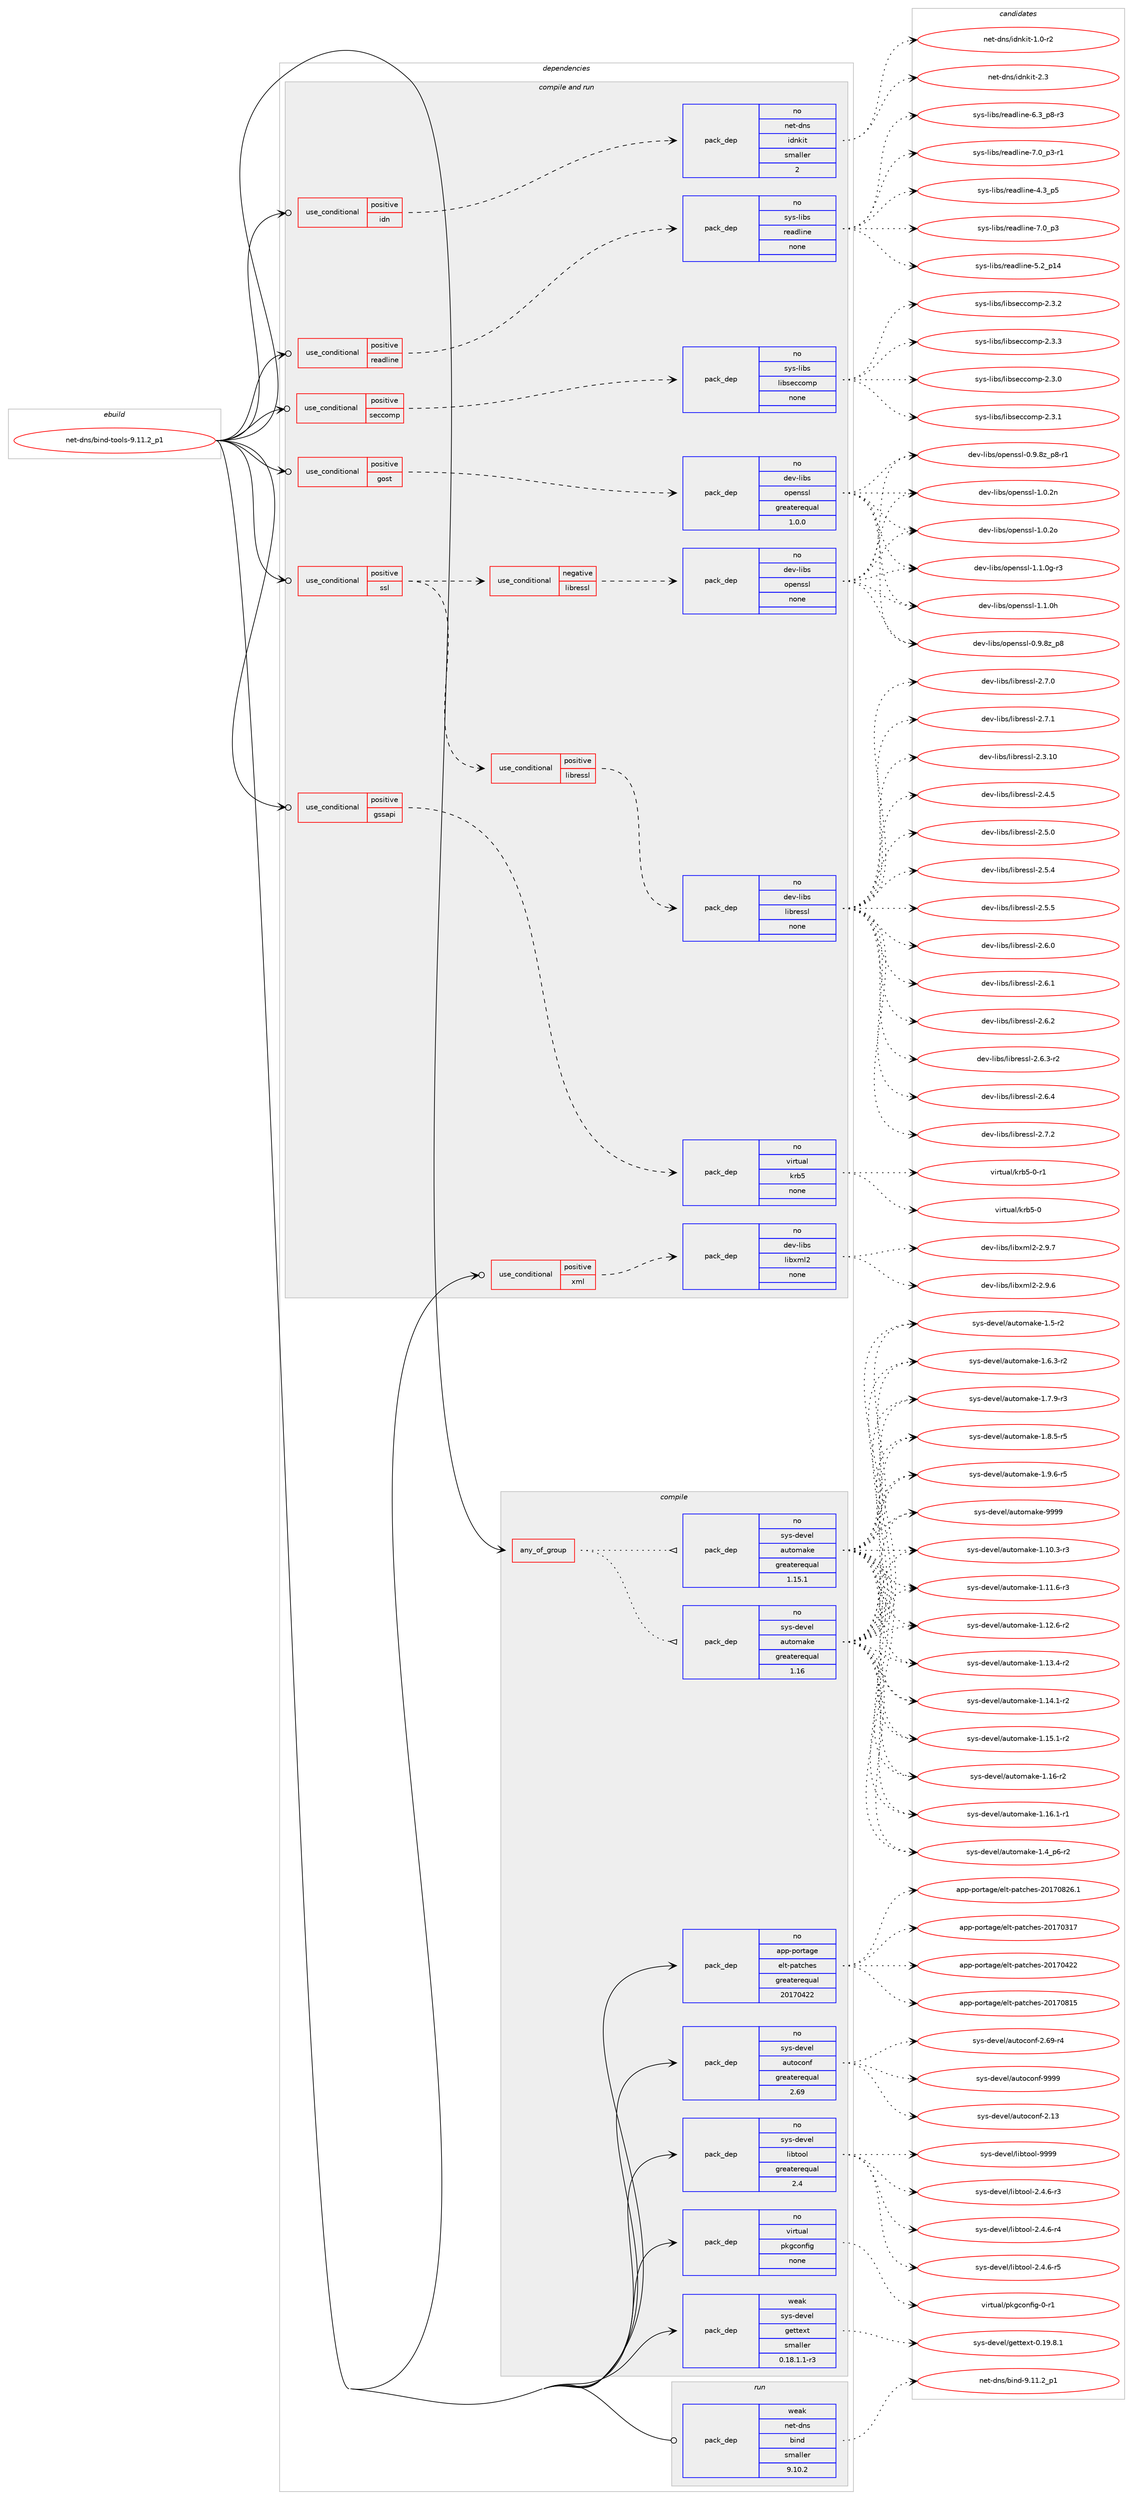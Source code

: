digraph prolog {

# *************
# Graph options
# *************

newrank=true;
concentrate=true;
compound=true;
graph [rankdir=LR,fontname=Helvetica,fontsize=10,ranksep=1.5];#, ranksep=2.5, nodesep=0.2];
edge  [arrowhead=vee];
node  [fontname=Helvetica,fontsize=10];

# **********
# The ebuild
# **********

subgraph cluster_leftcol {
color=gray;
rank=same;
label=<<i>ebuild</i>>;
id [label="net-dns/bind-tools-9.11.2_p1", color=red, width=4, href="../net-dns/bind-tools-9.11.2_p1.svg"];
}

# ****************
# The dependencies
# ****************

subgraph cluster_midcol {
color=gray;
label=<<i>dependencies</i>>;
subgraph cluster_compile {
fillcolor="#eeeeee";
style=filled;
label=<<i>compile</i>>;
subgraph any5 {
dependency294 [label=<<TABLE BORDER="0" CELLBORDER="1" CELLSPACING="0" CELLPADDING="4"><TR><TD CELLPADDING="10">any_of_group</TD></TR></TABLE>>, shape=none, color=red];subgraph pack213 {
dependency295 [label=<<TABLE BORDER="0" CELLBORDER="1" CELLSPACING="0" CELLPADDING="4" WIDTH="220"><TR><TD ROWSPAN="6" CELLPADDING="30">pack_dep</TD></TR><TR><TD WIDTH="110">no</TD></TR><TR><TD>sys-devel</TD></TR><TR><TD>automake</TD></TR><TR><TD>greaterequal</TD></TR><TR><TD>1.16</TD></TR></TABLE>>, shape=none, color=blue];
}
dependency294:e -> dependency295:w [weight=20,style="dotted",arrowhead="oinv"];
subgraph pack214 {
dependency296 [label=<<TABLE BORDER="0" CELLBORDER="1" CELLSPACING="0" CELLPADDING="4" WIDTH="220"><TR><TD ROWSPAN="6" CELLPADDING="30">pack_dep</TD></TR><TR><TD WIDTH="110">no</TD></TR><TR><TD>sys-devel</TD></TR><TR><TD>automake</TD></TR><TR><TD>greaterequal</TD></TR><TR><TD>1.15.1</TD></TR></TABLE>>, shape=none, color=blue];
}
dependency294:e -> dependency296:w [weight=20,style="dotted",arrowhead="oinv"];
}
id:e -> dependency294:w [weight=20,style="solid",arrowhead="vee"];
subgraph pack215 {
dependency297 [label=<<TABLE BORDER="0" CELLBORDER="1" CELLSPACING="0" CELLPADDING="4" WIDTH="220"><TR><TD ROWSPAN="6" CELLPADDING="30">pack_dep</TD></TR><TR><TD WIDTH="110">no</TD></TR><TR><TD>app-portage</TD></TR><TR><TD>elt-patches</TD></TR><TR><TD>greaterequal</TD></TR><TR><TD>20170422</TD></TR></TABLE>>, shape=none, color=blue];
}
id:e -> dependency297:w [weight=20,style="solid",arrowhead="vee"];
subgraph pack216 {
dependency298 [label=<<TABLE BORDER="0" CELLBORDER="1" CELLSPACING="0" CELLPADDING="4" WIDTH="220"><TR><TD ROWSPAN="6" CELLPADDING="30">pack_dep</TD></TR><TR><TD WIDTH="110">no</TD></TR><TR><TD>sys-devel</TD></TR><TR><TD>autoconf</TD></TR><TR><TD>greaterequal</TD></TR><TR><TD>2.69</TD></TR></TABLE>>, shape=none, color=blue];
}
id:e -> dependency298:w [weight=20,style="solid",arrowhead="vee"];
subgraph pack217 {
dependency299 [label=<<TABLE BORDER="0" CELLBORDER="1" CELLSPACING="0" CELLPADDING="4" WIDTH="220"><TR><TD ROWSPAN="6" CELLPADDING="30">pack_dep</TD></TR><TR><TD WIDTH="110">no</TD></TR><TR><TD>sys-devel</TD></TR><TR><TD>libtool</TD></TR><TR><TD>greaterequal</TD></TR><TR><TD>2.4</TD></TR></TABLE>>, shape=none, color=blue];
}
id:e -> dependency299:w [weight=20,style="solid",arrowhead="vee"];
subgraph pack218 {
dependency300 [label=<<TABLE BORDER="0" CELLBORDER="1" CELLSPACING="0" CELLPADDING="4" WIDTH="220"><TR><TD ROWSPAN="6" CELLPADDING="30">pack_dep</TD></TR><TR><TD WIDTH="110">no</TD></TR><TR><TD>virtual</TD></TR><TR><TD>pkgconfig</TD></TR><TR><TD>none</TD></TR><TR><TD></TD></TR></TABLE>>, shape=none, color=blue];
}
id:e -> dependency300:w [weight=20,style="solid",arrowhead="vee"];
subgraph pack219 {
dependency301 [label=<<TABLE BORDER="0" CELLBORDER="1" CELLSPACING="0" CELLPADDING="4" WIDTH="220"><TR><TD ROWSPAN="6" CELLPADDING="30">pack_dep</TD></TR><TR><TD WIDTH="110">weak</TD></TR><TR><TD>sys-devel</TD></TR><TR><TD>gettext</TD></TR><TR><TD>smaller</TD></TR><TR><TD>0.18.1.1-r3</TD></TR></TABLE>>, shape=none, color=blue];
}
id:e -> dependency301:w [weight=20,style="solid",arrowhead="vee"];
}
subgraph cluster_compileandrun {
fillcolor="#eeeeee";
style=filled;
label=<<i>compile and run</i>>;
subgraph cond78 {
dependency302 [label=<<TABLE BORDER="0" CELLBORDER="1" CELLSPACING="0" CELLPADDING="4"><TR><TD ROWSPAN="3" CELLPADDING="10">use_conditional</TD></TR><TR><TD>positive</TD></TR><TR><TD>gost</TD></TR></TABLE>>, shape=none, color=red];
subgraph pack220 {
dependency303 [label=<<TABLE BORDER="0" CELLBORDER="1" CELLSPACING="0" CELLPADDING="4" WIDTH="220"><TR><TD ROWSPAN="6" CELLPADDING="30">pack_dep</TD></TR><TR><TD WIDTH="110">no</TD></TR><TR><TD>dev-libs</TD></TR><TR><TD>openssl</TD></TR><TR><TD>greaterequal</TD></TR><TR><TD>1.0.0</TD></TR></TABLE>>, shape=none, color=blue];
}
dependency302:e -> dependency303:w [weight=20,style="dashed",arrowhead="vee"];
}
id:e -> dependency302:w [weight=20,style="solid",arrowhead="odotvee"];
subgraph cond79 {
dependency304 [label=<<TABLE BORDER="0" CELLBORDER="1" CELLSPACING="0" CELLPADDING="4"><TR><TD ROWSPAN="3" CELLPADDING="10">use_conditional</TD></TR><TR><TD>positive</TD></TR><TR><TD>gssapi</TD></TR></TABLE>>, shape=none, color=red];
subgraph pack221 {
dependency305 [label=<<TABLE BORDER="0" CELLBORDER="1" CELLSPACING="0" CELLPADDING="4" WIDTH="220"><TR><TD ROWSPAN="6" CELLPADDING="30">pack_dep</TD></TR><TR><TD WIDTH="110">no</TD></TR><TR><TD>virtual</TD></TR><TR><TD>krb5</TD></TR><TR><TD>none</TD></TR><TR><TD></TD></TR></TABLE>>, shape=none, color=blue];
}
dependency304:e -> dependency305:w [weight=20,style="dashed",arrowhead="vee"];
}
id:e -> dependency304:w [weight=20,style="solid",arrowhead="odotvee"];
subgraph cond80 {
dependency306 [label=<<TABLE BORDER="0" CELLBORDER="1" CELLSPACING="0" CELLPADDING="4"><TR><TD ROWSPAN="3" CELLPADDING="10">use_conditional</TD></TR><TR><TD>positive</TD></TR><TR><TD>idn</TD></TR></TABLE>>, shape=none, color=red];
subgraph pack222 {
dependency307 [label=<<TABLE BORDER="0" CELLBORDER="1" CELLSPACING="0" CELLPADDING="4" WIDTH="220"><TR><TD ROWSPAN="6" CELLPADDING="30">pack_dep</TD></TR><TR><TD WIDTH="110">no</TD></TR><TR><TD>net-dns</TD></TR><TR><TD>idnkit</TD></TR><TR><TD>smaller</TD></TR><TR><TD>2</TD></TR></TABLE>>, shape=none, color=blue];
}
dependency306:e -> dependency307:w [weight=20,style="dashed",arrowhead="vee"];
}
id:e -> dependency306:w [weight=20,style="solid",arrowhead="odotvee"];
subgraph cond81 {
dependency308 [label=<<TABLE BORDER="0" CELLBORDER="1" CELLSPACING="0" CELLPADDING="4"><TR><TD ROWSPAN="3" CELLPADDING="10">use_conditional</TD></TR><TR><TD>positive</TD></TR><TR><TD>readline</TD></TR></TABLE>>, shape=none, color=red];
subgraph pack223 {
dependency309 [label=<<TABLE BORDER="0" CELLBORDER="1" CELLSPACING="0" CELLPADDING="4" WIDTH="220"><TR><TD ROWSPAN="6" CELLPADDING="30">pack_dep</TD></TR><TR><TD WIDTH="110">no</TD></TR><TR><TD>sys-libs</TD></TR><TR><TD>readline</TD></TR><TR><TD>none</TD></TR><TR><TD></TD></TR></TABLE>>, shape=none, color=blue];
}
dependency308:e -> dependency309:w [weight=20,style="dashed",arrowhead="vee"];
}
id:e -> dependency308:w [weight=20,style="solid",arrowhead="odotvee"];
subgraph cond82 {
dependency310 [label=<<TABLE BORDER="0" CELLBORDER="1" CELLSPACING="0" CELLPADDING="4"><TR><TD ROWSPAN="3" CELLPADDING="10">use_conditional</TD></TR><TR><TD>positive</TD></TR><TR><TD>seccomp</TD></TR></TABLE>>, shape=none, color=red];
subgraph pack224 {
dependency311 [label=<<TABLE BORDER="0" CELLBORDER="1" CELLSPACING="0" CELLPADDING="4" WIDTH="220"><TR><TD ROWSPAN="6" CELLPADDING="30">pack_dep</TD></TR><TR><TD WIDTH="110">no</TD></TR><TR><TD>sys-libs</TD></TR><TR><TD>libseccomp</TD></TR><TR><TD>none</TD></TR><TR><TD></TD></TR></TABLE>>, shape=none, color=blue];
}
dependency310:e -> dependency311:w [weight=20,style="dashed",arrowhead="vee"];
}
id:e -> dependency310:w [weight=20,style="solid",arrowhead="odotvee"];
subgraph cond83 {
dependency312 [label=<<TABLE BORDER="0" CELLBORDER="1" CELLSPACING="0" CELLPADDING="4"><TR><TD ROWSPAN="3" CELLPADDING="10">use_conditional</TD></TR><TR><TD>positive</TD></TR><TR><TD>ssl</TD></TR></TABLE>>, shape=none, color=red];
subgraph cond84 {
dependency313 [label=<<TABLE BORDER="0" CELLBORDER="1" CELLSPACING="0" CELLPADDING="4"><TR><TD ROWSPAN="3" CELLPADDING="10">use_conditional</TD></TR><TR><TD>negative</TD></TR><TR><TD>libressl</TD></TR></TABLE>>, shape=none, color=red];
subgraph pack225 {
dependency314 [label=<<TABLE BORDER="0" CELLBORDER="1" CELLSPACING="0" CELLPADDING="4" WIDTH="220"><TR><TD ROWSPAN="6" CELLPADDING="30">pack_dep</TD></TR><TR><TD WIDTH="110">no</TD></TR><TR><TD>dev-libs</TD></TR><TR><TD>openssl</TD></TR><TR><TD>none</TD></TR><TR><TD></TD></TR></TABLE>>, shape=none, color=blue];
}
dependency313:e -> dependency314:w [weight=20,style="dashed",arrowhead="vee"];
}
dependency312:e -> dependency313:w [weight=20,style="dashed",arrowhead="vee"];
subgraph cond85 {
dependency315 [label=<<TABLE BORDER="0" CELLBORDER="1" CELLSPACING="0" CELLPADDING="4"><TR><TD ROWSPAN="3" CELLPADDING="10">use_conditional</TD></TR><TR><TD>positive</TD></TR><TR><TD>libressl</TD></TR></TABLE>>, shape=none, color=red];
subgraph pack226 {
dependency316 [label=<<TABLE BORDER="0" CELLBORDER="1" CELLSPACING="0" CELLPADDING="4" WIDTH="220"><TR><TD ROWSPAN="6" CELLPADDING="30">pack_dep</TD></TR><TR><TD WIDTH="110">no</TD></TR><TR><TD>dev-libs</TD></TR><TR><TD>libressl</TD></TR><TR><TD>none</TD></TR><TR><TD></TD></TR></TABLE>>, shape=none, color=blue];
}
dependency315:e -> dependency316:w [weight=20,style="dashed",arrowhead="vee"];
}
dependency312:e -> dependency315:w [weight=20,style="dashed",arrowhead="vee"];
}
id:e -> dependency312:w [weight=20,style="solid",arrowhead="odotvee"];
subgraph cond86 {
dependency317 [label=<<TABLE BORDER="0" CELLBORDER="1" CELLSPACING="0" CELLPADDING="4"><TR><TD ROWSPAN="3" CELLPADDING="10">use_conditional</TD></TR><TR><TD>positive</TD></TR><TR><TD>xml</TD></TR></TABLE>>, shape=none, color=red];
subgraph pack227 {
dependency318 [label=<<TABLE BORDER="0" CELLBORDER="1" CELLSPACING="0" CELLPADDING="4" WIDTH="220"><TR><TD ROWSPAN="6" CELLPADDING="30">pack_dep</TD></TR><TR><TD WIDTH="110">no</TD></TR><TR><TD>dev-libs</TD></TR><TR><TD>libxml2</TD></TR><TR><TD>none</TD></TR><TR><TD></TD></TR></TABLE>>, shape=none, color=blue];
}
dependency317:e -> dependency318:w [weight=20,style="dashed",arrowhead="vee"];
}
id:e -> dependency317:w [weight=20,style="solid",arrowhead="odotvee"];
}
subgraph cluster_run {
fillcolor="#eeeeee";
style=filled;
label=<<i>run</i>>;
subgraph pack228 {
dependency319 [label=<<TABLE BORDER="0" CELLBORDER="1" CELLSPACING="0" CELLPADDING="4" WIDTH="220"><TR><TD ROWSPAN="6" CELLPADDING="30">pack_dep</TD></TR><TR><TD WIDTH="110">weak</TD></TR><TR><TD>net-dns</TD></TR><TR><TD>bind</TD></TR><TR><TD>smaller</TD></TR><TR><TD>9.10.2</TD></TR></TABLE>>, shape=none, color=blue];
}
id:e -> dependency319:w [weight=20,style="solid",arrowhead="odot"];
}
}

# **************
# The candidates
# **************

subgraph cluster_choices {
rank=same;
color=gray;
label=<<i>candidates</i>>;

subgraph choice213 {
color=black;
nodesep=1;
choice11512111545100101118101108479711711611110997107101454946494846514511451 [label="sys-devel/automake-1.10.3-r3", color=red, width=4,href="../sys-devel/automake-1.10.3-r3.svg"];
choice11512111545100101118101108479711711611110997107101454946494946544511451 [label="sys-devel/automake-1.11.6-r3", color=red, width=4,href="../sys-devel/automake-1.11.6-r3.svg"];
choice11512111545100101118101108479711711611110997107101454946495046544511450 [label="sys-devel/automake-1.12.6-r2", color=red, width=4,href="../sys-devel/automake-1.12.6-r2.svg"];
choice11512111545100101118101108479711711611110997107101454946495146524511450 [label="sys-devel/automake-1.13.4-r2", color=red, width=4,href="../sys-devel/automake-1.13.4-r2.svg"];
choice11512111545100101118101108479711711611110997107101454946495246494511450 [label="sys-devel/automake-1.14.1-r2", color=red, width=4,href="../sys-devel/automake-1.14.1-r2.svg"];
choice11512111545100101118101108479711711611110997107101454946495346494511450 [label="sys-devel/automake-1.15.1-r2", color=red, width=4,href="../sys-devel/automake-1.15.1-r2.svg"];
choice1151211154510010111810110847971171161111099710710145494649544511450 [label="sys-devel/automake-1.16-r2", color=red, width=4,href="../sys-devel/automake-1.16-r2.svg"];
choice11512111545100101118101108479711711611110997107101454946495446494511449 [label="sys-devel/automake-1.16.1-r1", color=red, width=4,href="../sys-devel/automake-1.16.1-r1.svg"];
choice115121115451001011181011084797117116111109971071014549465295112544511450 [label="sys-devel/automake-1.4_p6-r2", color=red, width=4,href="../sys-devel/automake-1.4_p6-r2.svg"];
choice11512111545100101118101108479711711611110997107101454946534511450 [label="sys-devel/automake-1.5-r2", color=red, width=4,href="../sys-devel/automake-1.5-r2.svg"];
choice115121115451001011181011084797117116111109971071014549465446514511450 [label="sys-devel/automake-1.6.3-r2", color=red, width=4,href="../sys-devel/automake-1.6.3-r2.svg"];
choice115121115451001011181011084797117116111109971071014549465546574511451 [label="sys-devel/automake-1.7.9-r3", color=red, width=4,href="../sys-devel/automake-1.7.9-r3.svg"];
choice115121115451001011181011084797117116111109971071014549465646534511453 [label="sys-devel/automake-1.8.5-r5", color=red, width=4,href="../sys-devel/automake-1.8.5-r5.svg"];
choice115121115451001011181011084797117116111109971071014549465746544511453 [label="sys-devel/automake-1.9.6-r5", color=red, width=4,href="../sys-devel/automake-1.9.6-r5.svg"];
choice115121115451001011181011084797117116111109971071014557575757 [label="sys-devel/automake-9999", color=red, width=4,href="../sys-devel/automake-9999.svg"];
dependency295:e -> choice11512111545100101118101108479711711611110997107101454946494846514511451:w [style=dotted,weight="100"];
dependency295:e -> choice11512111545100101118101108479711711611110997107101454946494946544511451:w [style=dotted,weight="100"];
dependency295:e -> choice11512111545100101118101108479711711611110997107101454946495046544511450:w [style=dotted,weight="100"];
dependency295:e -> choice11512111545100101118101108479711711611110997107101454946495146524511450:w [style=dotted,weight="100"];
dependency295:e -> choice11512111545100101118101108479711711611110997107101454946495246494511450:w [style=dotted,weight="100"];
dependency295:e -> choice11512111545100101118101108479711711611110997107101454946495346494511450:w [style=dotted,weight="100"];
dependency295:e -> choice1151211154510010111810110847971171161111099710710145494649544511450:w [style=dotted,weight="100"];
dependency295:e -> choice11512111545100101118101108479711711611110997107101454946495446494511449:w [style=dotted,weight="100"];
dependency295:e -> choice115121115451001011181011084797117116111109971071014549465295112544511450:w [style=dotted,weight="100"];
dependency295:e -> choice11512111545100101118101108479711711611110997107101454946534511450:w [style=dotted,weight="100"];
dependency295:e -> choice115121115451001011181011084797117116111109971071014549465446514511450:w [style=dotted,weight="100"];
dependency295:e -> choice115121115451001011181011084797117116111109971071014549465546574511451:w [style=dotted,weight="100"];
dependency295:e -> choice115121115451001011181011084797117116111109971071014549465646534511453:w [style=dotted,weight="100"];
dependency295:e -> choice115121115451001011181011084797117116111109971071014549465746544511453:w [style=dotted,weight="100"];
dependency295:e -> choice115121115451001011181011084797117116111109971071014557575757:w [style=dotted,weight="100"];
}
subgraph choice214 {
color=black;
nodesep=1;
choice11512111545100101118101108479711711611110997107101454946494846514511451 [label="sys-devel/automake-1.10.3-r3", color=red, width=4,href="../sys-devel/automake-1.10.3-r3.svg"];
choice11512111545100101118101108479711711611110997107101454946494946544511451 [label="sys-devel/automake-1.11.6-r3", color=red, width=4,href="../sys-devel/automake-1.11.6-r3.svg"];
choice11512111545100101118101108479711711611110997107101454946495046544511450 [label="sys-devel/automake-1.12.6-r2", color=red, width=4,href="../sys-devel/automake-1.12.6-r2.svg"];
choice11512111545100101118101108479711711611110997107101454946495146524511450 [label="sys-devel/automake-1.13.4-r2", color=red, width=4,href="../sys-devel/automake-1.13.4-r2.svg"];
choice11512111545100101118101108479711711611110997107101454946495246494511450 [label="sys-devel/automake-1.14.1-r2", color=red, width=4,href="../sys-devel/automake-1.14.1-r2.svg"];
choice11512111545100101118101108479711711611110997107101454946495346494511450 [label="sys-devel/automake-1.15.1-r2", color=red, width=4,href="../sys-devel/automake-1.15.1-r2.svg"];
choice1151211154510010111810110847971171161111099710710145494649544511450 [label="sys-devel/automake-1.16-r2", color=red, width=4,href="../sys-devel/automake-1.16-r2.svg"];
choice11512111545100101118101108479711711611110997107101454946495446494511449 [label="sys-devel/automake-1.16.1-r1", color=red, width=4,href="../sys-devel/automake-1.16.1-r1.svg"];
choice115121115451001011181011084797117116111109971071014549465295112544511450 [label="sys-devel/automake-1.4_p6-r2", color=red, width=4,href="../sys-devel/automake-1.4_p6-r2.svg"];
choice11512111545100101118101108479711711611110997107101454946534511450 [label="sys-devel/automake-1.5-r2", color=red, width=4,href="../sys-devel/automake-1.5-r2.svg"];
choice115121115451001011181011084797117116111109971071014549465446514511450 [label="sys-devel/automake-1.6.3-r2", color=red, width=4,href="../sys-devel/automake-1.6.3-r2.svg"];
choice115121115451001011181011084797117116111109971071014549465546574511451 [label="sys-devel/automake-1.7.9-r3", color=red, width=4,href="../sys-devel/automake-1.7.9-r3.svg"];
choice115121115451001011181011084797117116111109971071014549465646534511453 [label="sys-devel/automake-1.8.5-r5", color=red, width=4,href="../sys-devel/automake-1.8.5-r5.svg"];
choice115121115451001011181011084797117116111109971071014549465746544511453 [label="sys-devel/automake-1.9.6-r5", color=red, width=4,href="../sys-devel/automake-1.9.6-r5.svg"];
choice115121115451001011181011084797117116111109971071014557575757 [label="sys-devel/automake-9999", color=red, width=4,href="../sys-devel/automake-9999.svg"];
dependency296:e -> choice11512111545100101118101108479711711611110997107101454946494846514511451:w [style=dotted,weight="100"];
dependency296:e -> choice11512111545100101118101108479711711611110997107101454946494946544511451:w [style=dotted,weight="100"];
dependency296:e -> choice11512111545100101118101108479711711611110997107101454946495046544511450:w [style=dotted,weight="100"];
dependency296:e -> choice11512111545100101118101108479711711611110997107101454946495146524511450:w [style=dotted,weight="100"];
dependency296:e -> choice11512111545100101118101108479711711611110997107101454946495246494511450:w [style=dotted,weight="100"];
dependency296:e -> choice11512111545100101118101108479711711611110997107101454946495346494511450:w [style=dotted,weight="100"];
dependency296:e -> choice1151211154510010111810110847971171161111099710710145494649544511450:w [style=dotted,weight="100"];
dependency296:e -> choice11512111545100101118101108479711711611110997107101454946495446494511449:w [style=dotted,weight="100"];
dependency296:e -> choice115121115451001011181011084797117116111109971071014549465295112544511450:w [style=dotted,weight="100"];
dependency296:e -> choice11512111545100101118101108479711711611110997107101454946534511450:w [style=dotted,weight="100"];
dependency296:e -> choice115121115451001011181011084797117116111109971071014549465446514511450:w [style=dotted,weight="100"];
dependency296:e -> choice115121115451001011181011084797117116111109971071014549465546574511451:w [style=dotted,weight="100"];
dependency296:e -> choice115121115451001011181011084797117116111109971071014549465646534511453:w [style=dotted,weight="100"];
dependency296:e -> choice115121115451001011181011084797117116111109971071014549465746544511453:w [style=dotted,weight="100"];
dependency296:e -> choice115121115451001011181011084797117116111109971071014557575757:w [style=dotted,weight="100"];
}
subgraph choice215 {
color=black;
nodesep=1;
choice97112112451121111141169710310147101108116451129711699104101115455048495548514955 [label="app-portage/elt-patches-20170317", color=red, width=4,href="../app-portage/elt-patches-20170317.svg"];
choice97112112451121111141169710310147101108116451129711699104101115455048495548525050 [label="app-portage/elt-patches-20170422", color=red, width=4,href="../app-portage/elt-patches-20170422.svg"];
choice97112112451121111141169710310147101108116451129711699104101115455048495548564953 [label="app-portage/elt-patches-20170815", color=red, width=4,href="../app-portage/elt-patches-20170815.svg"];
choice971121124511211111411697103101471011081164511297116991041011154550484955485650544649 [label="app-portage/elt-patches-20170826.1", color=red, width=4,href="../app-portage/elt-patches-20170826.1.svg"];
dependency297:e -> choice97112112451121111141169710310147101108116451129711699104101115455048495548514955:w [style=dotted,weight="100"];
dependency297:e -> choice97112112451121111141169710310147101108116451129711699104101115455048495548525050:w [style=dotted,weight="100"];
dependency297:e -> choice97112112451121111141169710310147101108116451129711699104101115455048495548564953:w [style=dotted,weight="100"];
dependency297:e -> choice971121124511211111411697103101471011081164511297116991041011154550484955485650544649:w [style=dotted,weight="100"];
}
subgraph choice216 {
color=black;
nodesep=1;
choice115121115451001011181011084797117116111991111101024550464951 [label="sys-devel/autoconf-2.13", color=red, width=4,href="../sys-devel/autoconf-2.13.svg"];
choice1151211154510010111810110847971171161119911111010245504654574511452 [label="sys-devel/autoconf-2.69-r4", color=red, width=4,href="../sys-devel/autoconf-2.69-r4.svg"];
choice115121115451001011181011084797117116111991111101024557575757 [label="sys-devel/autoconf-9999", color=red, width=4,href="../sys-devel/autoconf-9999.svg"];
dependency298:e -> choice115121115451001011181011084797117116111991111101024550464951:w [style=dotted,weight="100"];
dependency298:e -> choice1151211154510010111810110847971171161119911111010245504654574511452:w [style=dotted,weight="100"];
dependency298:e -> choice115121115451001011181011084797117116111991111101024557575757:w [style=dotted,weight="100"];
}
subgraph choice217 {
color=black;
nodesep=1;
choice1151211154510010111810110847108105981161111111084550465246544511451 [label="sys-devel/libtool-2.4.6-r3", color=red, width=4,href="../sys-devel/libtool-2.4.6-r3.svg"];
choice1151211154510010111810110847108105981161111111084550465246544511452 [label="sys-devel/libtool-2.4.6-r4", color=red, width=4,href="../sys-devel/libtool-2.4.6-r4.svg"];
choice1151211154510010111810110847108105981161111111084550465246544511453 [label="sys-devel/libtool-2.4.6-r5", color=red, width=4,href="../sys-devel/libtool-2.4.6-r5.svg"];
choice1151211154510010111810110847108105981161111111084557575757 [label="sys-devel/libtool-9999", color=red, width=4,href="../sys-devel/libtool-9999.svg"];
dependency299:e -> choice1151211154510010111810110847108105981161111111084550465246544511451:w [style=dotted,weight="100"];
dependency299:e -> choice1151211154510010111810110847108105981161111111084550465246544511452:w [style=dotted,weight="100"];
dependency299:e -> choice1151211154510010111810110847108105981161111111084550465246544511453:w [style=dotted,weight="100"];
dependency299:e -> choice1151211154510010111810110847108105981161111111084557575757:w [style=dotted,weight="100"];
}
subgraph choice218 {
color=black;
nodesep=1;
choice11810511411611797108471121071039911111010210510345484511449 [label="virtual/pkgconfig-0-r1", color=red, width=4,href="../virtual/pkgconfig-0-r1.svg"];
dependency300:e -> choice11810511411611797108471121071039911111010210510345484511449:w [style=dotted,weight="100"];
}
subgraph choice219 {
color=black;
nodesep=1;
choice1151211154510010111810110847103101116116101120116454846495746564649 [label="sys-devel/gettext-0.19.8.1", color=red, width=4,href="../sys-devel/gettext-0.19.8.1.svg"];
dependency301:e -> choice1151211154510010111810110847103101116116101120116454846495746564649:w [style=dotted,weight="100"];
}
subgraph choice220 {
color=black;
nodesep=1;
choice1001011184510810598115471111121011101151151084548465746561229511256 [label="dev-libs/openssl-0.9.8z_p8", color=red, width=4,href="../dev-libs/openssl-0.9.8z_p8.svg"];
choice10010111845108105981154711111210111011511510845484657465612295112564511449 [label="dev-libs/openssl-0.9.8z_p8-r1", color=red, width=4,href="../dev-libs/openssl-0.9.8z_p8-r1.svg"];
choice100101118451081059811547111112101110115115108454946484650110 [label="dev-libs/openssl-1.0.2n", color=red, width=4,href="../dev-libs/openssl-1.0.2n.svg"];
choice100101118451081059811547111112101110115115108454946484650111 [label="dev-libs/openssl-1.0.2o", color=red, width=4,href="../dev-libs/openssl-1.0.2o.svg"];
choice1001011184510810598115471111121011101151151084549464946481034511451 [label="dev-libs/openssl-1.1.0g-r3", color=red, width=4,href="../dev-libs/openssl-1.1.0g-r3.svg"];
choice100101118451081059811547111112101110115115108454946494648104 [label="dev-libs/openssl-1.1.0h", color=red, width=4,href="../dev-libs/openssl-1.1.0h.svg"];
dependency303:e -> choice1001011184510810598115471111121011101151151084548465746561229511256:w [style=dotted,weight="100"];
dependency303:e -> choice10010111845108105981154711111210111011511510845484657465612295112564511449:w [style=dotted,weight="100"];
dependency303:e -> choice100101118451081059811547111112101110115115108454946484650110:w [style=dotted,weight="100"];
dependency303:e -> choice100101118451081059811547111112101110115115108454946484650111:w [style=dotted,weight="100"];
dependency303:e -> choice1001011184510810598115471111121011101151151084549464946481034511451:w [style=dotted,weight="100"];
dependency303:e -> choice100101118451081059811547111112101110115115108454946494648104:w [style=dotted,weight="100"];
}
subgraph choice221 {
color=black;
nodesep=1;
choice118105114116117971084710711498534548 [label="virtual/krb5-0", color=red, width=4,href="../virtual/krb5-0.svg"];
choice1181051141161179710847107114985345484511449 [label="virtual/krb5-0-r1", color=red, width=4,href="../virtual/krb5-0-r1.svg"];
dependency305:e -> choice118105114116117971084710711498534548:w [style=dotted,weight="100"];
dependency305:e -> choice1181051141161179710847107114985345484511449:w [style=dotted,weight="100"];
}
subgraph choice222 {
color=black;
nodesep=1;
choice1101011164510011011547105100110107105116454946484511450 [label="net-dns/idnkit-1.0-r2", color=red, width=4,href="../net-dns/idnkit-1.0-r2.svg"];
choice110101116451001101154710510011010710511645504651 [label="net-dns/idnkit-2.3", color=red, width=4,href="../net-dns/idnkit-2.3.svg"];
dependency307:e -> choice1101011164510011011547105100110107105116454946484511450:w [style=dotted,weight="100"];
dependency307:e -> choice110101116451001101154710510011010710511645504651:w [style=dotted,weight="100"];
}
subgraph choice223 {
color=black;
nodesep=1;
choice11512111545108105981154711410197100108105110101455246519511253 [label="sys-libs/readline-4.3_p5", color=red, width=4,href="../sys-libs/readline-4.3_p5.svg"];
choice1151211154510810598115471141019710010810511010145534650951124952 [label="sys-libs/readline-5.2_p14", color=red, width=4,href="../sys-libs/readline-5.2_p14.svg"];
choice115121115451081059811547114101971001081051101014554465195112564511451 [label="sys-libs/readline-6.3_p8-r3", color=red, width=4,href="../sys-libs/readline-6.3_p8-r3.svg"];
choice11512111545108105981154711410197100108105110101455546489511251 [label="sys-libs/readline-7.0_p3", color=red, width=4,href="../sys-libs/readline-7.0_p3.svg"];
choice115121115451081059811547114101971001081051101014555464895112514511449 [label="sys-libs/readline-7.0_p3-r1", color=red, width=4,href="../sys-libs/readline-7.0_p3-r1.svg"];
dependency309:e -> choice11512111545108105981154711410197100108105110101455246519511253:w [style=dotted,weight="100"];
dependency309:e -> choice1151211154510810598115471141019710010810511010145534650951124952:w [style=dotted,weight="100"];
dependency309:e -> choice115121115451081059811547114101971001081051101014554465195112564511451:w [style=dotted,weight="100"];
dependency309:e -> choice11512111545108105981154711410197100108105110101455546489511251:w [style=dotted,weight="100"];
dependency309:e -> choice115121115451081059811547114101971001081051101014555464895112514511449:w [style=dotted,weight="100"];
}
subgraph choice224 {
color=black;
nodesep=1;
choice115121115451081059811547108105981151019999111109112455046514648 [label="sys-libs/libseccomp-2.3.0", color=red, width=4,href="../sys-libs/libseccomp-2.3.0.svg"];
choice115121115451081059811547108105981151019999111109112455046514649 [label="sys-libs/libseccomp-2.3.1", color=red, width=4,href="../sys-libs/libseccomp-2.3.1.svg"];
choice115121115451081059811547108105981151019999111109112455046514650 [label="sys-libs/libseccomp-2.3.2", color=red, width=4,href="../sys-libs/libseccomp-2.3.2.svg"];
choice115121115451081059811547108105981151019999111109112455046514651 [label="sys-libs/libseccomp-2.3.3", color=red, width=4,href="../sys-libs/libseccomp-2.3.3.svg"];
dependency311:e -> choice115121115451081059811547108105981151019999111109112455046514648:w [style=dotted,weight="100"];
dependency311:e -> choice115121115451081059811547108105981151019999111109112455046514649:w [style=dotted,weight="100"];
dependency311:e -> choice115121115451081059811547108105981151019999111109112455046514650:w [style=dotted,weight="100"];
dependency311:e -> choice115121115451081059811547108105981151019999111109112455046514651:w [style=dotted,weight="100"];
}
subgraph choice225 {
color=black;
nodesep=1;
choice1001011184510810598115471111121011101151151084548465746561229511256 [label="dev-libs/openssl-0.9.8z_p8", color=red, width=4,href="../dev-libs/openssl-0.9.8z_p8.svg"];
choice10010111845108105981154711111210111011511510845484657465612295112564511449 [label="dev-libs/openssl-0.9.8z_p8-r1", color=red, width=4,href="../dev-libs/openssl-0.9.8z_p8-r1.svg"];
choice100101118451081059811547111112101110115115108454946484650110 [label="dev-libs/openssl-1.0.2n", color=red, width=4,href="../dev-libs/openssl-1.0.2n.svg"];
choice100101118451081059811547111112101110115115108454946484650111 [label="dev-libs/openssl-1.0.2o", color=red, width=4,href="../dev-libs/openssl-1.0.2o.svg"];
choice1001011184510810598115471111121011101151151084549464946481034511451 [label="dev-libs/openssl-1.1.0g-r3", color=red, width=4,href="../dev-libs/openssl-1.1.0g-r3.svg"];
choice100101118451081059811547111112101110115115108454946494648104 [label="dev-libs/openssl-1.1.0h", color=red, width=4,href="../dev-libs/openssl-1.1.0h.svg"];
dependency314:e -> choice1001011184510810598115471111121011101151151084548465746561229511256:w [style=dotted,weight="100"];
dependency314:e -> choice10010111845108105981154711111210111011511510845484657465612295112564511449:w [style=dotted,weight="100"];
dependency314:e -> choice100101118451081059811547111112101110115115108454946484650110:w [style=dotted,weight="100"];
dependency314:e -> choice100101118451081059811547111112101110115115108454946484650111:w [style=dotted,weight="100"];
dependency314:e -> choice1001011184510810598115471111121011101151151084549464946481034511451:w [style=dotted,weight="100"];
dependency314:e -> choice100101118451081059811547111112101110115115108454946494648104:w [style=dotted,weight="100"];
}
subgraph choice226 {
color=black;
nodesep=1;
choice10010111845108105981154710810598114101115115108455046554648 [label="dev-libs/libressl-2.7.0", color=red, width=4,href="../dev-libs/libressl-2.7.0.svg"];
choice10010111845108105981154710810598114101115115108455046554649 [label="dev-libs/libressl-2.7.1", color=red, width=4,href="../dev-libs/libressl-2.7.1.svg"];
choice1001011184510810598115471081059811410111511510845504651464948 [label="dev-libs/libressl-2.3.10", color=red, width=4,href="../dev-libs/libressl-2.3.10.svg"];
choice10010111845108105981154710810598114101115115108455046524653 [label="dev-libs/libressl-2.4.5", color=red, width=4,href="../dev-libs/libressl-2.4.5.svg"];
choice10010111845108105981154710810598114101115115108455046534648 [label="dev-libs/libressl-2.5.0", color=red, width=4,href="../dev-libs/libressl-2.5.0.svg"];
choice10010111845108105981154710810598114101115115108455046534652 [label="dev-libs/libressl-2.5.4", color=red, width=4,href="../dev-libs/libressl-2.5.4.svg"];
choice10010111845108105981154710810598114101115115108455046534653 [label="dev-libs/libressl-2.5.5", color=red, width=4,href="../dev-libs/libressl-2.5.5.svg"];
choice10010111845108105981154710810598114101115115108455046544648 [label="dev-libs/libressl-2.6.0", color=red, width=4,href="../dev-libs/libressl-2.6.0.svg"];
choice10010111845108105981154710810598114101115115108455046544649 [label="dev-libs/libressl-2.6.1", color=red, width=4,href="../dev-libs/libressl-2.6.1.svg"];
choice10010111845108105981154710810598114101115115108455046544650 [label="dev-libs/libressl-2.6.2", color=red, width=4,href="../dev-libs/libressl-2.6.2.svg"];
choice100101118451081059811547108105981141011151151084550465446514511450 [label="dev-libs/libressl-2.6.3-r2", color=red, width=4,href="../dev-libs/libressl-2.6.3-r2.svg"];
choice10010111845108105981154710810598114101115115108455046544652 [label="dev-libs/libressl-2.6.4", color=red, width=4,href="../dev-libs/libressl-2.6.4.svg"];
choice10010111845108105981154710810598114101115115108455046554650 [label="dev-libs/libressl-2.7.2", color=red, width=4,href="../dev-libs/libressl-2.7.2.svg"];
dependency316:e -> choice10010111845108105981154710810598114101115115108455046554648:w [style=dotted,weight="100"];
dependency316:e -> choice10010111845108105981154710810598114101115115108455046554649:w [style=dotted,weight="100"];
dependency316:e -> choice1001011184510810598115471081059811410111511510845504651464948:w [style=dotted,weight="100"];
dependency316:e -> choice10010111845108105981154710810598114101115115108455046524653:w [style=dotted,weight="100"];
dependency316:e -> choice10010111845108105981154710810598114101115115108455046534648:w [style=dotted,weight="100"];
dependency316:e -> choice10010111845108105981154710810598114101115115108455046534652:w [style=dotted,weight="100"];
dependency316:e -> choice10010111845108105981154710810598114101115115108455046534653:w [style=dotted,weight="100"];
dependency316:e -> choice10010111845108105981154710810598114101115115108455046544648:w [style=dotted,weight="100"];
dependency316:e -> choice10010111845108105981154710810598114101115115108455046544649:w [style=dotted,weight="100"];
dependency316:e -> choice10010111845108105981154710810598114101115115108455046544650:w [style=dotted,weight="100"];
dependency316:e -> choice100101118451081059811547108105981141011151151084550465446514511450:w [style=dotted,weight="100"];
dependency316:e -> choice10010111845108105981154710810598114101115115108455046544652:w [style=dotted,weight="100"];
dependency316:e -> choice10010111845108105981154710810598114101115115108455046554650:w [style=dotted,weight="100"];
}
subgraph choice227 {
color=black;
nodesep=1;
choice1001011184510810598115471081059812010910850455046574654 [label="dev-libs/libxml2-2.9.6", color=red, width=4,href="../dev-libs/libxml2-2.9.6.svg"];
choice1001011184510810598115471081059812010910850455046574655 [label="dev-libs/libxml2-2.9.7", color=red, width=4,href="../dev-libs/libxml2-2.9.7.svg"];
dependency318:e -> choice1001011184510810598115471081059812010910850455046574654:w [style=dotted,weight="100"];
dependency318:e -> choice1001011184510810598115471081059812010910850455046574655:w [style=dotted,weight="100"];
}
subgraph choice228 {
color=black;
nodesep=1;
choice110101116451001101154798105110100455746494946509511249 [label="net-dns/bind-9.11.2_p1", color=red, width=4,href="../net-dns/bind-9.11.2_p1.svg"];
dependency319:e -> choice110101116451001101154798105110100455746494946509511249:w [style=dotted,weight="100"];
}
}

}
